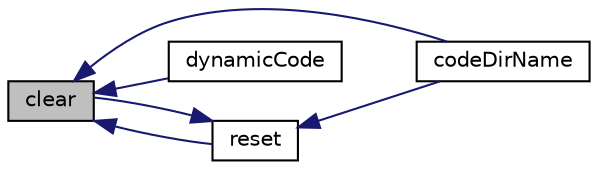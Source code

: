 digraph "clear"
{
  bgcolor="transparent";
  edge [fontname="Helvetica",fontsize="10",labelfontname="Helvetica",labelfontsize="10"];
  node [fontname="Helvetica",fontsize="10",shape=record];
  rankdir="LR";
  Node744 [label="clear",height=0.2,width=0.4,color="black", fillcolor="grey75", style="filled", fontcolor="black"];
  Node744 -> Node745 [dir="back",color="midnightblue",fontsize="10",style="solid",fontname="Helvetica"];
  Node745 [label="codeDirName",height=0.2,width=0.4,color="black",URL="$a27189.html#a03583b008e55aa52fecb01f0df03b665",tooltip="Return the code-dirname. "];
  Node744 -> Node746 [dir="back",color="midnightblue",fontsize="10",style="solid",fontname="Helvetica"];
  Node746 [label="dynamicCode",height=0.2,width=0.4,color="black",URL="$a27189.html#a1ce54c276aa72dae2253b664a2a77471",tooltip="Construct for a specified code name and code directory name. "];
  Node744 -> Node747 [dir="back",color="midnightblue",fontsize="10",style="solid",fontname="Helvetica"];
  Node747 [label="reset",height=0.2,width=0.4,color="black",URL="$a27189.html#a5fe40a6007c13edae2b46c47d7a0c3c7",tooltip="Clear files and reset variables to specified context. "];
  Node747 -> Node744 [dir="back",color="midnightblue",fontsize="10",style="solid",fontname="Helvetica"];
  Node747 -> Node745 [dir="back",color="midnightblue",fontsize="10",style="solid",fontname="Helvetica"];
}

